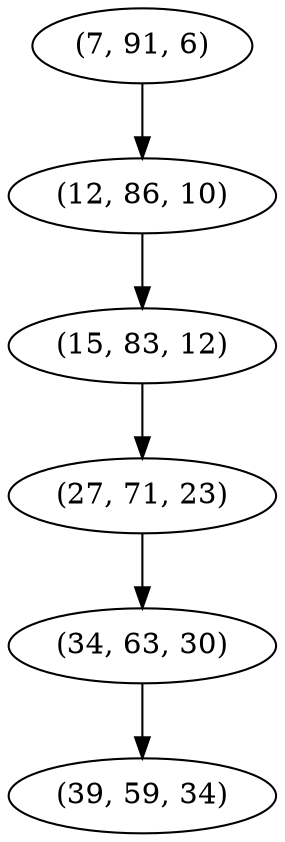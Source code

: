 digraph tree {
    "(7, 91, 6)";
    "(12, 86, 10)";
    "(15, 83, 12)";
    "(27, 71, 23)";
    "(34, 63, 30)";
    "(39, 59, 34)";
    "(7, 91, 6)" -> "(12, 86, 10)";
    "(12, 86, 10)" -> "(15, 83, 12)";
    "(15, 83, 12)" -> "(27, 71, 23)";
    "(27, 71, 23)" -> "(34, 63, 30)";
    "(34, 63, 30)" -> "(39, 59, 34)";
}
